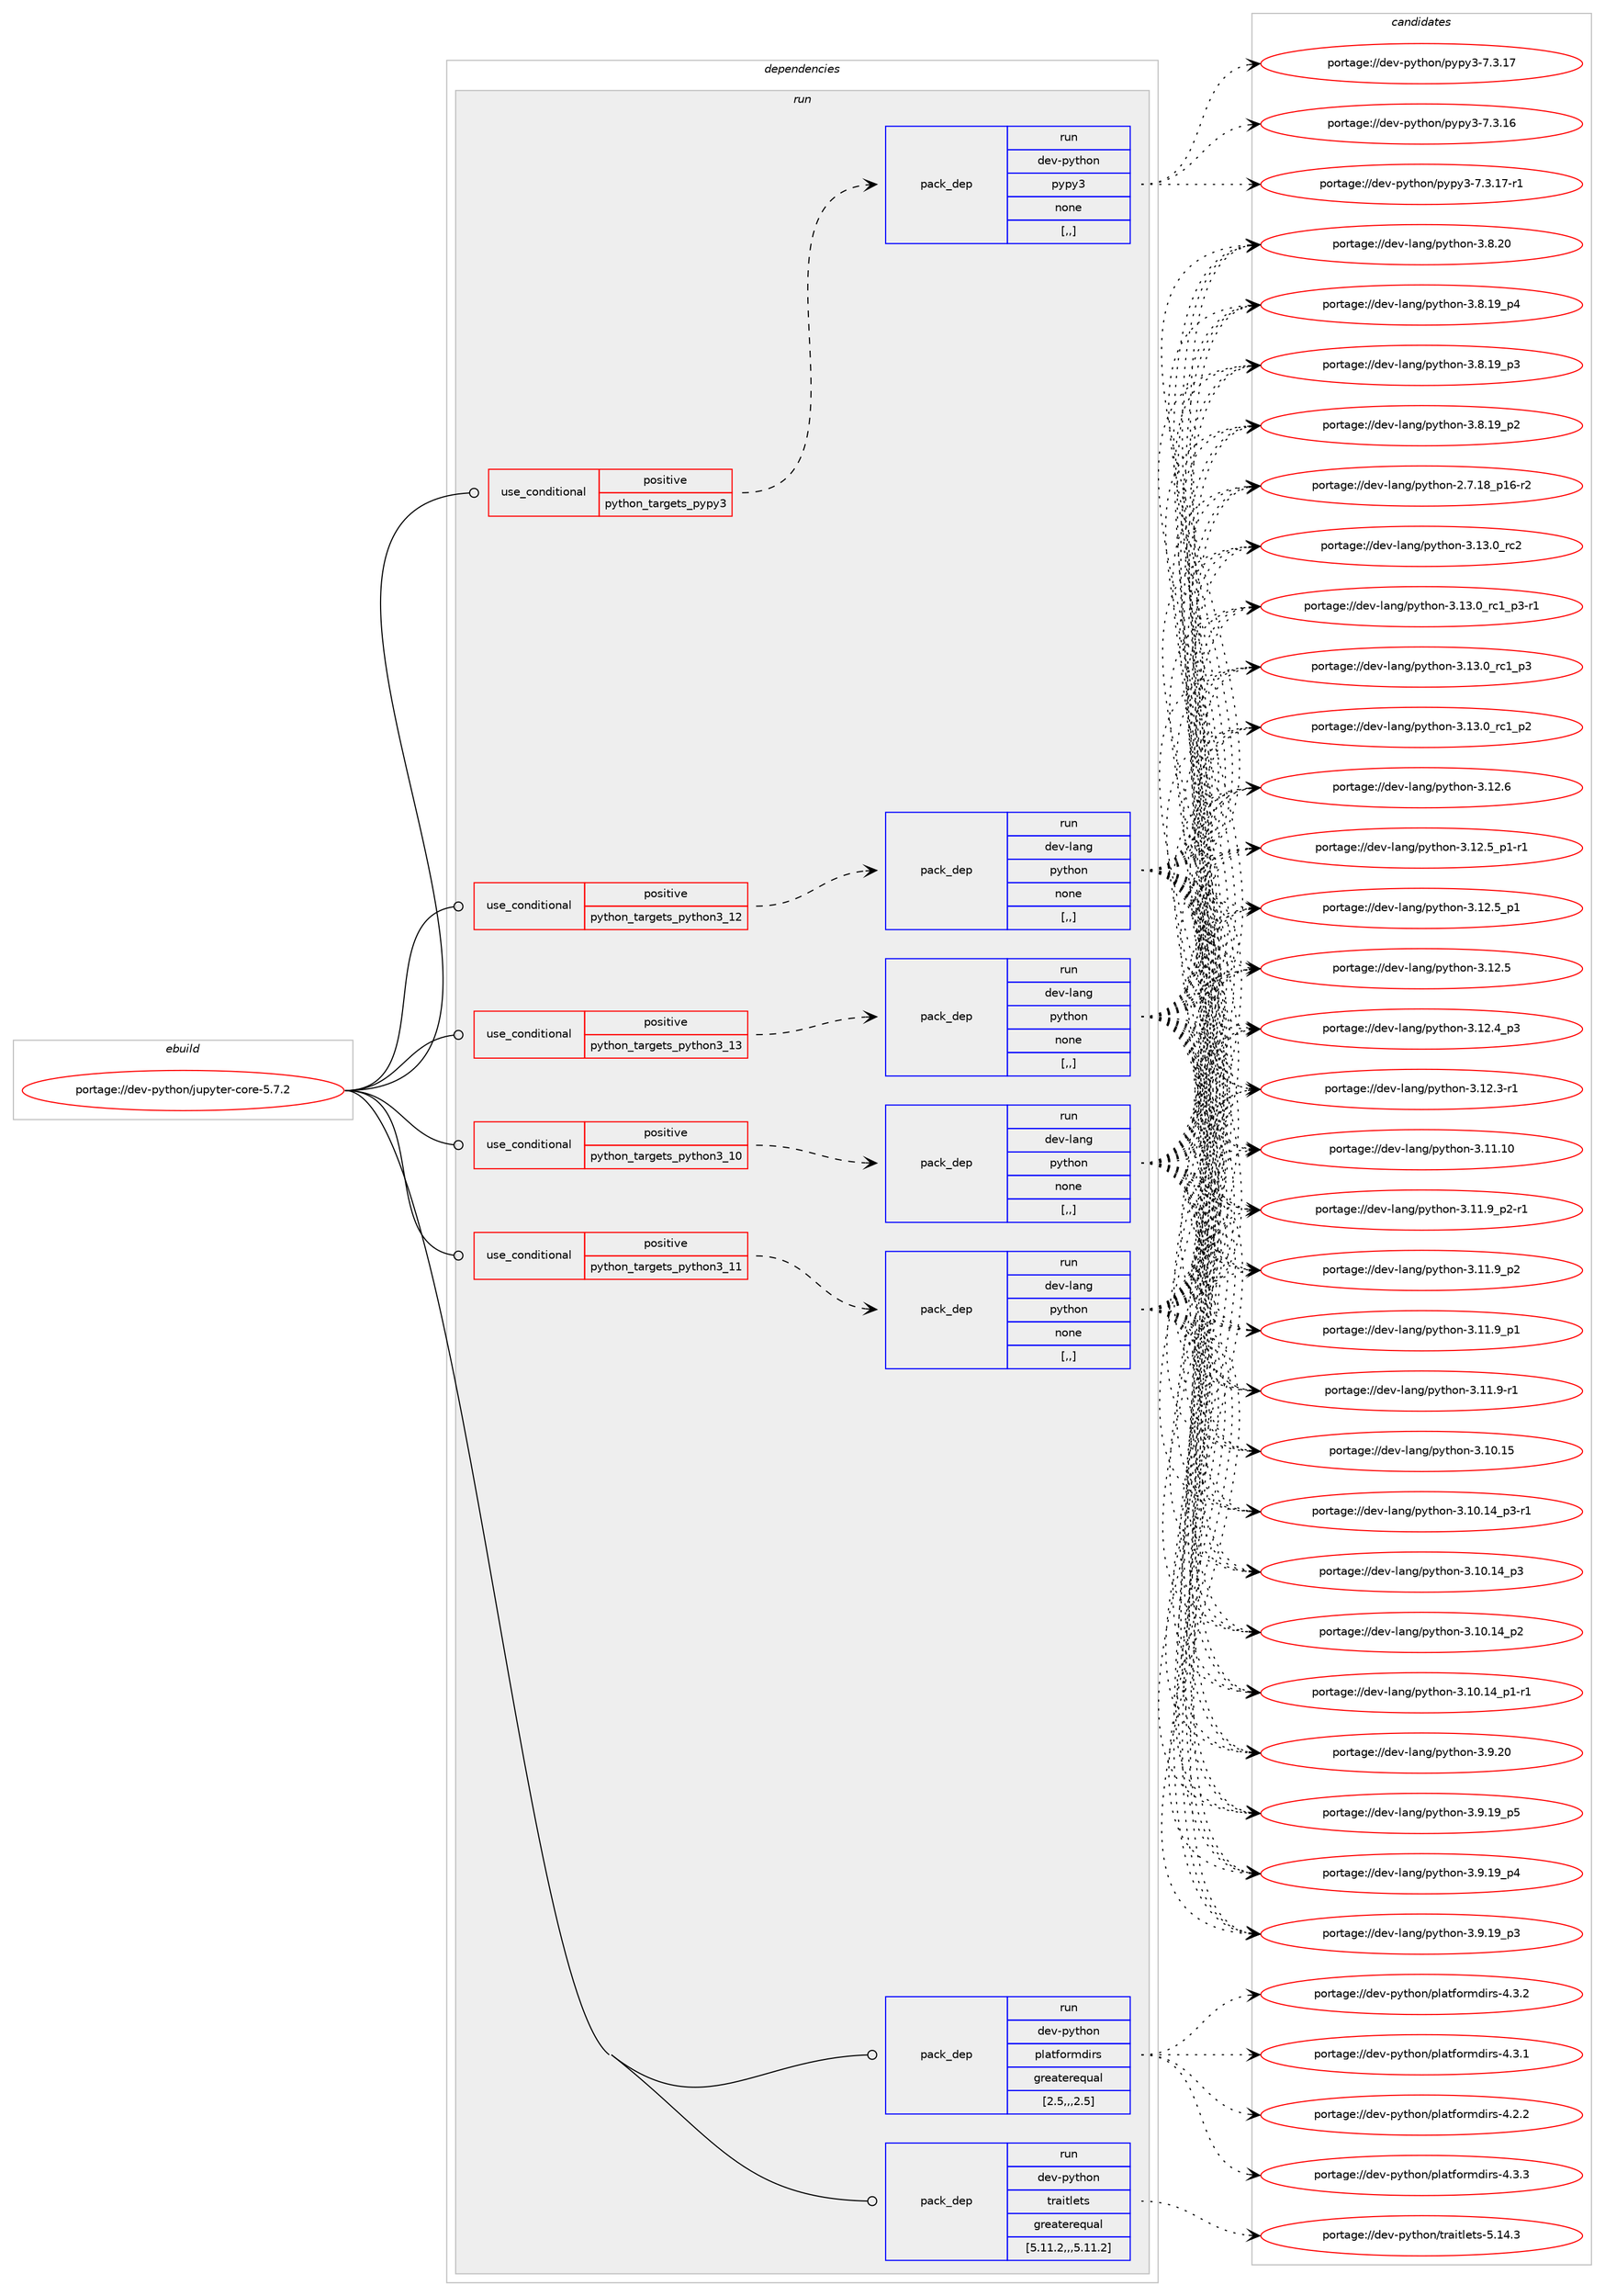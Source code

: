 digraph prolog {

# *************
# Graph options
# *************

newrank=true;
concentrate=true;
compound=true;
graph [rankdir=LR,fontname=Helvetica,fontsize=10,ranksep=1.5];#, ranksep=2.5, nodesep=0.2];
edge  [arrowhead=vee];
node  [fontname=Helvetica,fontsize=10];

# **********
# The ebuild
# **********

subgraph cluster_leftcol {
color=gray;
label=<<i>ebuild</i>>;
id [label="portage://dev-python/jupyter-core-5.7.2", color=red, width=4, href="../dev-python/jupyter-core-5.7.2.svg"];
}

# ****************
# The dependencies
# ****************

subgraph cluster_midcol {
color=gray;
label=<<i>dependencies</i>>;
subgraph cluster_compile {
fillcolor="#eeeeee";
style=filled;
label=<<i>compile</i>>;
}
subgraph cluster_compileandrun {
fillcolor="#eeeeee";
style=filled;
label=<<i>compile and run</i>>;
}
subgraph cluster_run {
fillcolor="#eeeeee";
style=filled;
label=<<i>run</i>>;
subgraph cond164325 {
dependency643639 [label=<<TABLE BORDER="0" CELLBORDER="1" CELLSPACING="0" CELLPADDING="4"><TR><TD ROWSPAN="3" CELLPADDING="10">use_conditional</TD></TR><TR><TD>positive</TD></TR><TR><TD>python_targets_pypy3</TD></TR></TABLE>>, shape=none, color=red];
subgraph pack474495 {
dependency643640 [label=<<TABLE BORDER="0" CELLBORDER="1" CELLSPACING="0" CELLPADDING="4" WIDTH="220"><TR><TD ROWSPAN="6" CELLPADDING="30">pack_dep</TD></TR><TR><TD WIDTH="110">run</TD></TR><TR><TD>dev-python</TD></TR><TR><TD>pypy3</TD></TR><TR><TD>none</TD></TR><TR><TD>[,,]</TD></TR></TABLE>>, shape=none, color=blue];
}
dependency643639:e -> dependency643640:w [weight=20,style="dashed",arrowhead="vee"];
}
id:e -> dependency643639:w [weight=20,style="solid",arrowhead="odot"];
subgraph cond164326 {
dependency643641 [label=<<TABLE BORDER="0" CELLBORDER="1" CELLSPACING="0" CELLPADDING="4"><TR><TD ROWSPAN="3" CELLPADDING="10">use_conditional</TD></TR><TR><TD>positive</TD></TR><TR><TD>python_targets_python3_10</TD></TR></TABLE>>, shape=none, color=red];
subgraph pack474496 {
dependency643642 [label=<<TABLE BORDER="0" CELLBORDER="1" CELLSPACING="0" CELLPADDING="4" WIDTH="220"><TR><TD ROWSPAN="6" CELLPADDING="30">pack_dep</TD></TR><TR><TD WIDTH="110">run</TD></TR><TR><TD>dev-lang</TD></TR><TR><TD>python</TD></TR><TR><TD>none</TD></TR><TR><TD>[,,]</TD></TR></TABLE>>, shape=none, color=blue];
}
dependency643641:e -> dependency643642:w [weight=20,style="dashed",arrowhead="vee"];
}
id:e -> dependency643641:w [weight=20,style="solid",arrowhead="odot"];
subgraph cond164327 {
dependency643643 [label=<<TABLE BORDER="0" CELLBORDER="1" CELLSPACING="0" CELLPADDING="4"><TR><TD ROWSPAN="3" CELLPADDING="10">use_conditional</TD></TR><TR><TD>positive</TD></TR><TR><TD>python_targets_python3_11</TD></TR></TABLE>>, shape=none, color=red];
subgraph pack474497 {
dependency643644 [label=<<TABLE BORDER="0" CELLBORDER="1" CELLSPACING="0" CELLPADDING="4" WIDTH="220"><TR><TD ROWSPAN="6" CELLPADDING="30">pack_dep</TD></TR><TR><TD WIDTH="110">run</TD></TR><TR><TD>dev-lang</TD></TR><TR><TD>python</TD></TR><TR><TD>none</TD></TR><TR><TD>[,,]</TD></TR></TABLE>>, shape=none, color=blue];
}
dependency643643:e -> dependency643644:w [weight=20,style="dashed",arrowhead="vee"];
}
id:e -> dependency643643:w [weight=20,style="solid",arrowhead="odot"];
subgraph cond164328 {
dependency643645 [label=<<TABLE BORDER="0" CELLBORDER="1" CELLSPACING="0" CELLPADDING="4"><TR><TD ROWSPAN="3" CELLPADDING="10">use_conditional</TD></TR><TR><TD>positive</TD></TR><TR><TD>python_targets_python3_12</TD></TR></TABLE>>, shape=none, color=red];
subgraph pack474498 {
dependency643646 [label=<<TABLE BORDER="0" CELLBORDER="1" CELLSPACING="0" CELLPADDING="4" WIDTH="220"><TR><TD ROWSPAN="6" CELLPADDING="30">pack_dep</TD></TR><TR><TD WIDTH="110">run</TD></TR><TR><TD>dev-lang</TD></TR><TR><TD>python</TD></TR><TR><TD>none</TD></TR><TR><TD>[,,]</TD></TR></TABLE>>, shape=none, color=blue];
}
dependency643645:e -> dependency643646:w [weight=20,style="dashed",arrowhead="vee"];
}
id:e -> dependency643645:w [weight=20,style="solid",arrowhead="odot"];
subgraph cond164329 {
dependency643647 [label=<<TABLE BORDER="0" CELLBORDER="1" CELLSPACING="0" CELLPADDING="4"><TR><TD ROWSPAN="3" CELLPADDING="10">use_conditional</TD></TR><TR><TD>positive</TD></TR><TR><TD>python_targets_python3_13</TD></TR></TABLE>>, shape=none, color=red];
subgraph pack474499 {
dependency643648 [label=<<TABLE BORDER="0" CELLBORDER="1" CELLSPACING="0" CELLPADDING="4" WIDTH="220"><TR><TD ROWSPAN="6" CELLPADDING="30">pack_dep</TD></TR><TR><TD WIDTH="110">run</TD></TR><TR><TD>dev-lang</TD></TR><TR><TD>python</TD></TR><TR><TD>none</TD></TR><TR><TD>[,,]</TD></TR></TABLE>>, shape=none, color=blue];
}
dependency643647:e -> dependency643648:w [weight=20,style="dashed",arrowhead="vee"];
}
id:e -> dependency643647:w [weight=20,style="solid",arrowhead="odot"];
subgraph pack474500 {
dependency643649 [label=<<TABLE BORDER="0" CELLBORDER="1" CELLSPACING="0" CELLPADDING="4" WIDTH="220"><TR><TD ROWSPAN="6" CELLPADDING="30">pack_dep</TD></TR><TR><TD WIDTH="110">run</TD></TR><TR><TD>dev-python</TD></TR><TR><TD>platformdirs</TD></TR><TR><TD>greaterequal</TD></TR><TR><TD>[2.5,,,2.5]</TD></TR></TABLE>>, shape=none, color=blue];
}
id:e -> dependency643649:w [weight=20,style="solid",arrowhead="odot"];
subgraph pack474501 {
dependency643650 [label=<<TABLE BORDER="0" CELLBORDER="1" CELLSPACING="0" CELLPADDING="4" WIDTH="220"><TR><TD ROWSPAN="6" CELLPADDING="30">pack_dep</TD></TR><TR><TD WIDTH="110">run</TD></TR><TR><TD>dev-python</TD></TR><TR><TD>traitlets</TD></TR><TR><TD>greaterequal</TD></TR><TR><TD>[5.11.2,,,5.11.2]</TD></TR></TABLE>>, shape=none, color=blue];
}
id:e -> dependency643650:w [weight=20,style="solid",arrowhead="odot"];
}
}

# **************
# The candidates
# **************

subgraph cluster_choices {
rank=same;
color=gray;
label=<<i>candidates</i>>;

subgraph choice474495 {
color=black;
nodesep=1;
choice100101118451121211161041111104711212111212151455546514649554511449 [label="portage://dev-python/pypy3-7.3.17-r1", color=red, width=4,href="../dev-python/pypy3-7.3.17-r1.svg"];
choice10010111845112121116104111110471121211121215145554651464955 [label="portage://dev-python/pypy3-7.3.17", color=red, width=4,href="../dev-python/pypy3-7.3.17.svg"];
choice10010111845112121116104111110471121211121215145554651464954 [label="portage://dev-python/pypy3-7.3.16", color=red, width=4,href="../dev-python/pypy3-7.3.16.svg"];
dependency643640:e -> choice100101118451121211161041111104711212111212151455546514649554511449:w [style=dotted,weight="100"];
dependency643640:e -> choice10010111845112121116104111110471121211121215145554651464955:w [style=dotted,weight="100"];
dependency643640:e -> choice10010111845112121116104111110471121211121215145554651464954:w [style=dotted,weight="100"];
}
subgraph choice474496 {
color=black;
nodesep=1;
choice10010111845108971101034711212111610411111045514649514648951149950 [label="portage://dev-lang/python-3.13.0_rc2", color=red, width=4,href="../dev-lang/python-3.13.0_rc2.svg"];
choice1001011184510897110103471121211161041111104551464951464895114994995112514511449 [label="portage://dev-lang/python-3.13.0_rc1_p3-r1", color=red, width=4,href="../dev-lang/python-3.13.0_rc1_p3-r1.svg"];
choice100101118451089711010347112121116104111110455146495146489511499499511251 [label="portage://dev-lang/python-3.13.0_rc1_p3", color=red, width=4,href="../dev-lang/python-3.13.0_rc1_p3.svg"];
choice100101118451089711010347112121116104111110455146495146489511499499511250 [label="portage://dev-lang/python-3.13.0_rc1_p2", color=red, width=4,href="../dev-lang/python-3.13.0_rc1_p2.svg"];
choice10010111845108971101034711212111610411111045514649504654 [label="portage://dev-lang/python-3.12.6", color=red, width=4,href="../dev-lang/python-3.12.6.svg"];
choice1001011184510897110103471121211161041111104551464950465395112494511449 [label="portage://dev-lang/python-3.12.5_p1-r1", color=red, width=4,href="../dev-lang/python-3.12.5_p1-r1.svg"];
choice100101118451089711010347112121116104111110455146495046539511249 [label="portage://dev-lang/python-3.12.5_p1", color=red, width=4,href="../dev-lang/python-3.12.5_p1.svg"];
choice10010111845108971101034711212111610411111045514649504653 [label="portage://dev-lang/python-3.12.5", color=red, width=4,href="../dev-lang/python-3.12.5.svg"];
choice100101118451089711010347112121116104111110455146495046529511251 [label="portage://dev-lang/python-3.12.4_p3", color=red, width=4,href="../dev-lang/python-3.12.4_p3.svg"];
choice100101118451089711010347112121116104111110455146495046514511449 [label="portage://dev-lang/python-3.12.3-r1", color=red, width=4,href="../dev-lang/python-3.12.3-r1.svg"];
choice1001011184510897110103471121211161041111104551464949464948 [label="portage://dev-lang/python-3.11.10", color=red, width=4,href="../dev-lang/python-3.11.10.svg"];
choice1001011184510897110103471121211161041111104551464949465795112504511449 [label="portage://dev-lang/python-3.11.9_p2-r1", color=red, width=4,href="../dev-lang/python-3.11.9_p2-r1.svg"];
choice100101118451089711010347112121116104111110455146494946579511250 [label="portage://dev-lang/python-3.11.9_p2", color=red, width=4,href="../dev-lang/python-3.11.9_p2.svg"];
choice100101118451089711010347112121116104111110455146494946579511249 [label="portage://dev-lang/python-3.11.9_p1", color=red, width=4,href="../dev-lang/python-3.11.9_p1.svg"];
choice100101118451089711010347112121116104111110455146494946574511449 [label="portage://dev-lang/python-3.11.9-r1", color=red, width=4,href="../dev-lang/python-3.11.9-r1.svg"];
choice1001011184510897110103471121211161041111104551464948464953 [label="portage://dev-lang/python-3.10.15", color=red, width=4,href="../dev-lang/python-3.10.15.svg"];
choice100101118451089711010347112121116104111110455146494846495295112514511449 [label="portage://dev-lang/python-3.10.14_p3-r1", color=red, width=4,href="../dev-lang/python-3.10.14_p3-r1.svg"];
choice10010111845108971101034711212111610411111045514649484649529511251 [label="portage://dev-lang/python-3.10.14_p3", color=red, width=4,href="../dev-lang/python-3.10.14_p3.svg"];
choice10010111845108971101034711212111610411111045514649484649529511250 [label="portage://dev-lang/python-3.10.14_p2", color=red, width=4,href="../dev-lang/python-3.10.14_p2.svg"];
choice100101118451089711010347112121116104111110455146494846495295112494511449 [label="portage://dev-lang/python-3.10.14_p1-r1", color=red, width=4,href="../dev-lang/python-3.10.14_p1-r1.svg"];
choice10010111845108971101034711212111610411111045514657465048 [label="portage://dev-lang/python-3.9.20", color=red, width=4,href="../dev-lang/python-3.9.20.svg"];
choice100101118451089711010347112121116104111110455146574649579511253 [label="portage://dev-lang/python-3.9.19_p5", color=red, width=4,href="../dev-lang/python-3.9.19_p5.svg"];
choice100101118451089711010347112121116104111110455146574649579511252 [label="portage://dev-lang/python-3.9.19_p4", color=red, width=4,href="../dev-lang/python-3.9.19_p4.svg"];
choice100101118451089711010347112121116104111110455146574649579511251 [label="portage://dev-lang/python-3.9.19_p3", color=red, width=4,href="../dev-lang/python-3.9.19_p3.svg"];
choice10010111845108971101034711212111610411111045514656465048 [label="portage://dev-lang/python-3.8.20", color=red, width=4,href="../dev-lang/python-3.8.20.svg"];
choice100101118451089711010347112121116104111110455146564649579511252 [label="portage://dev-lang/python-3.8.19_p4", color=red, width=4,href="../dev-lang/python-3.8.19_p4.svg"];
choice100101118451089711010347112121116104111110455146564649579511251 [label="portage://dev-lang/python-3.8.19_p3", color=red, width=4,href="../dev-lang/python-3.8.19_p3.svg"];
choice100101118451089711010347112121116104111110455146564649579511250 [label="portage://dev-lang/python-3.8.19_p2", color=red, width=4,href="../dev-lang/python-3.8.19_p2.svg"];
choice100101118451089711010347112121116104111110455046554649569511249544511450 [label="portage://dev-lang/python-2.7.18_p16-r2", color=red, width=4,href="../dev-lang/python-2.7.18_p16-r2.svg"];
dependency643642:e -> choice10010111845108971101034711212111610411111045514649514648951149950:w [style=dotted,weight="100"];
dependency643642:e -> choice1001011184510897110103471121211161041111104551464951464895114994995112514511449:w [style=dotted,weight="100"];
dependency643642:e -> choice100101118451089711010347112121116104111110455146495146489511499499511251:w [style=dotted,weight="100"];
dependency643642:e -> choice100101118451089711010347112121116104111110455146495146489511499499511250:w [style=dotted,weight="100"];
dependency643642:e -> choice10010111845108971101034711212111610411111045514649504654:w [style=dotted,weight="100"];
dependency643642:e -> choice1001011184510897110103471121211161041111104551464950465395112494511449:w [style=dotted,weight="100"];
dependency643642:e -> choice100101118451089711010347112121116104111110455146495046539511249:w [style=dotted,weight="100"];
dependency643642:e -> choice10010111845108971101034711212111610411111045514649504653:w [style=dotted,weight="100"];
dependency643642:e -> choice100101118451089711010347112121116104111110455146495046529511251:w [style=dotted,weight="100"];
dependency643642:e -> choice100101118451089711010347112121116104111110455146495046514511449:w [style=dotted,weight="100"];
dependency643642:e -> choice1001011184510897110103471121211161041111104551464949464948:w [style=dotted,weight="100"];
dependency643642:e -> choice1001011184510897110103471121211161041111104551464949465795112504511449:w [style=dotted,weight="100"];
dependency643642:e -> choice100101118451089711010347112121116104111110455146494946579511250:w [style=dotted,weight="100"];
dependency643642:e -> choice100101118451089711010347112121116104111110455146494946579511249:w [style=dotted,weight="100"];
dependency643642:e -> choice100101118451089711010347112121116104111110455146494946574511449:w [style=dotted,weight="100"];
dependency643642:e -> choice1001011184510897110103471121211161041111104551464948464953:w [style=dotted,weight="100"];
dependency643642:e -> choice100101118451089711010347112121116104111110455146494846495295112514511449:w [style=dotted,weight="100"];
dependency643642:e -> choice10010111845108971101034711212111610411111045514649484649529511251:w [style=dotted,weight="100"];
dependency643642:e -> choice10010111845108971101034711212111610411111045514649484649529511250:w [style=dotted,weight="100"];
dependency643642:e -> choice100101118451089711010347112121116104111110455146494846495295112494511449:w [style=dotted,weight="100"];
dependency643642:e -> choice10010111845108971101034711212111610411111045514657465048:w [style=dotted,weight="100"];
dependency643642:e -> choice100101118451089711010347112121116104111110455146574649579511253:w [style=dotted,weight="100"];
dependency643642:e -> choice100101118451089711010347112121116104111110455146574649579511252:w [style=dotted,weight="100"];
dependency643642:e -> choice100101118451089711010347112121116104111110455146574649579511251:w [style=dotted,weight="100"];
dependency643642:e -> choice10010111845108971101034711212111610411111045514656465048:w [style=dotted,weight="100"];
dependency643642:e -> choice100101118451089711010347112121116104111110455146564649579511252:w [style=dotted,weight="100"];
dependency643642:e -> choice100101118451089711010347112121116104111110455146564649579511251:w [style=dotted,weight="100"];
dependency643642:e -> choice100101118451089711010347112121116104111110455146564649579511250:w [style=dotted,weight="100"];
dependency643642:e -> choice100101118451089711010347112121116104111110455046554649569511249544511450:w [style=dotted,weight="100"];
}
subgraph choice474497 {
color=black;
nodesep=1;
choice10010111845108971101034711212111610411111045514649514648951149950 [label="portage://dev-lang/python-3.13.0_rc2", color=red, width=4,href="../dev-lang/python-3.13.0_rc2.svg"];
choice1001011184510897110103471121211161041111104551464951464895114994995112514511449 [label="portage://dev-lang/python-3.13.0_rc1_p3-r1", color=red, width=4,href="../dev-lang/python-3.13.0_rc1_p3-r1.svg"];
choice100101118451089711010347112121116104111110455146495146489511499499511251 [label="portage://dev-lang/python-3.13.0_rc1_p3", color=red, width=4,href="../dev-lang/python-3.13.0_rc1_p3.svg"];
choice100101118451089711010347112121116104111110455146495146489511499499511250 [label="portage://dev-lang/python-3.13.0_rc1_p2", color=red, width=4,href="../dev-lang/python-3.13.0_rc1_p2.svg"];
choice10010111845108971101034711212111610411111045514649504654 [label="portage://dev-lang/python-3.12.6", color=red, width=4,href="../dev-lang/python-3.12.6.svg"];
choice1001011184510897110103471121211161041111104551464950465395112494511449 [label="portage://dev-lang/python-3.12.5_p1-r1", color=red, width=4,href="../dev-lang/python-3.12.5_p1-r1.svg"];
choice100101118451089711010347112121116104111110455146495046539511249 [label="portage://dev-lang/python-3.12.5_p1", color=red, width=4,href="../dev-lang/python-3.12.5_p1.svg"];
choice10010111845108971101034711212111610411111045514649504653 [label="portage://dev-lang/python-3.12.5", color=red, width=4,href="../dev-lang/python-3.12.5.svg"];
choice100101118451089711010347112121116104111110455146495046529511251 [label="portage://dev-lang/python-3.12.4_p3", color=red, width=4,href="../dev-lang/python-3.12.4_p3.svg"];
choice100101118451089711010347112121116104111110455146495046514511449 [label="portage://dev-lang/python-3.12.3-r1", color=red, width=4,href="../dev-lang/python-3.12.3-r1.svg"];
choice1001011184510897110103471121211161041111104551464949464948 [label="portage://dev-lang/python-3.11.10", color=red, width=4,href="../dev-lang/python-3.11.10.svg"];
choice1001011184510897110103471121211161041111104551464949465795112504511449 [label="portage://dev-lang/python-3.11.9_p2-r1", color=red, width=4,href="../dev-lang/python-3.11.9_p2-r1.svg"];
choice100101118451089711010347112121116104111110455146494946579511250 [label="portage://dev-lang/python-3.11.9_p2", color=red, width=4,href="../dev-lang/python-3.11.9_p2.svg"];
choice100101118451089711010347112121116104111110455146494946579511249 [label="portage://dev-lang/python-3.11.9_p1", color=red, width=4,href="../dev-lang/python-3.11.9_p1.svg"];
choice100101118451089711010347112121116104111110455146494946574511449 [label="portage://dev-lang/python-3.11.9-r1", color=red, width=4,href="../dev-lang/python-3.11.9-r1.svg"];
choice1001011184510897110103471121211161041111104551464948464953 [label="portage://dev-lang/python-3.10.15", color=red, width=4,href="../dev-lang/python-3.10.15.svg"];
choice100101118451089711010347112121116104111110455146494846495295112514511449 [label="portage://dev-lang/python-3.10.14_p3-r1", color=red, width=4,href="../dev-lang/python-3.10.14_p3-r1.svg"];
choice10010111845108971101034711212111610411111045514649484649529511251 [label="portage://dev-lang/python-3.10.14_p3", color=red, width=4,href="../dev-lang/python-3.10.14_p3.svg"];
choice10010111845108971101034711212111610411111045514649484649529511250 [label="portage://dev-lang/python-3.10.14_p2", color=red, width=4,href="../dev-lang/python-3.10.14_p2.svg"];
choice100101118451089711010347112121116104111110455146494846495295112494511449 [label="portage://dev-lang/python-3.10.14_p1-r1", color=red, width=4,href="../dev-lang/python-3.10.14_p1-r1.svg"];
choice10010111845108971101034711212111610411111045514657465048 [label="portage://dev-lang/python-3.9.20", color=red, width=4,href="../dev-lang/python-3.9.20.svg"];
choice100101118451089711010347112121116104111110455146574649579511253 [label="portage://dev-lang/python-3.9.19_p5", color=red, width=4,href="../dev-lang/python-3.9.19_p5.svg"];
choice100101118451089711010347112121116104111110455146574649579511252 [label="portage://dev-lang/python-3.9.19_p4", color=red, width=4,href="../dev-lang/python-3.9.19_p4.svg"];
choice100101118451089711010347112121116104111110455146574649579511251 [label="portage://dev-lang/python-3.9.19_p3", color=red, width=4,href="../dev-lang/python-3.9.19_p3.svg"];
choice10010111845108971101034711212111610411111045514656465048 [label="portage://dev-lang/python-3.8.20", color=red, width=4,href="../dev-lang/python-3.8.20.svg"];
choice100101118451089711010347112121116104111110455146564649579511252 [label="portage://dev-lang/python-3.8.19_p4", color=red, width=4,href="../dev-lang/python-3.8.19_p4.svg"];
choice100101118451089711010347112121116104111110455146564649579511251 [label="portage://dev-lang/python-3.8.19_p3", color=red, width=4,href="../dev-lang/python-3.8.19_p3.svg"];
choice100101118451089711010347112121116104111110455146564649579511250 [label="portage://dev-lang/python-3.8.19_p2", color=red, width=4,href="../dev-lang/python-3.8.19_p2.svg"];
choice100101118451089711010347112121116104111110455046554649569511249544511450 [label="portage://dev-lang/python-2.7.18_p16-r2", color=red, width=4,href="../dev-lang/python-2.7.18_p16-r2.svg"];
dependency643644:e -> choice10010111845108971101034711212111610411111045514649514648951149950:w [style=dotted,weight="100"];
dependency643644:e -> choice1001011184510897110103471121211161041111104551464951464895114994995112514511449:w [style=dotted,weight="100"];
dependency643644:e -> choice100101118451089711010347112121116104111110455146495146489511499499511251:w [style=dotted,weight="100"];
dependency643644:e -> choice100101118451089711010347112121116104111110455146495146489511499499511250:w [style=dotted,weight="100"];
dependency643644:e -> choice10010111845108971101034711212111610411111045514649504654:w [style=dotted,weight="100"];
dependency643644:e -> choice1001011184510897110103471121211161041111104551464950465395112494511449:w [style=dotted,weight="100"];
dependency643644:e -> choice100101118451089711010347112121116104111110455146495046539511249:w [style=dotted,weight="100"];
dependency643644:e -> choice10010111845108971101034711212111610411111045514649504653:w [style=dotted,weight="100"];
dependency643644:e -> choice100101118451089711010347112121116104111110455146495046529511251:w [style=dotted,weight="100"];
dependency643644:e -> choice100101118451089711010347112121116104111110455146495046514511449:w [style=dotted,weight="100"];
dependency643644:e -> choice1001011184510897110103471121211161041111104551464949464948:w [style=dotted,weight="100"];
dependency643644:e -> choice1001011184510897110103471121211161041111104551464949465795112504511449:w [style=dotted,weight="100"];
dependency643644:e -> choice100101118451089711010347112121116104111110455146494946579511250:w [style=dotted,weight="100"];
dependency643644:e -> choice100101118451089711010347112121116104111110455146494946579511249:w [style=dotted,weight="100"];
dependency643644:e -> choice100101118451089711010347112121116104111110455146494946574511449:w [style=dotted,weight="100"];
dependency643644:e -> choice1001011184510897110103471121211161041111104551464948464953:w [style=dotted,weight="100"];
dependency643644:e -> choice100101118451089711010347112121116104111110455146494846495295112514511449:w [style=dotted,weight="100"];
dependency643644:e -> choice10010111845108971101034711212111610411111045514649484649529511251:w [style=dotted,weight="100"];
dependency643644:e -> choice10010111845108971101034711212111610411111045514649484649529511250:w [style=dotted,weight="100"];
dependency643644:e -> choice100101118451089711010347112121116104111110455146494846495295112494511449:w [style=dotted,weight="100"];
dependency643644:e -> choice10010111845108971101034711212111610411111045514657465048:w [style=dotted,weight="100"];
dependency643644:e -> choice100101118451089711010347112121116104111110455146574649579511253:w [style=dotted,weight="100"];
dependency643644:e -> choice100101118451089711010347112121116104111110455146574649579511252:w [style=dotted,weight="100"];
dependency643644:e -> choice100101118451089711010347112121116104111110455146574649579511251:w [style=dotted,weight="100"];
dependency643644:e -> choice10010111845108971101034711212111610411111045514656465048:w [style=dotted,weight="100"];
dependency643644:e -> choice100101118451089711010347112121116104111110455146564649579511252:w [style=dotted,weight="100"];
dependency643644:e -> choice100101118451089711010347112121116104111110455146564649579511251:w [style=dotted,weight="100"];
dependency643644:e -> choice100101118451089711010347112121116104111110455146564649579511250:w [style=dotted,weight="100"];
dependency643644:e -> choice100101118451089711010347112121116104111110455046554649569511249544511450:w [style=dotted,weight="100"];
}
subgraph choice474498 {
color=black;
nodesep=1;
choice10010111845108971101034711212111610411111045514649514648951149950 [label="portage://dev-lang/python-3.13.0_rc2", color=red, width=4,href="../dev-lang/python-3.13.0_rc2.svg"];
choice1001011184510897110103471121211161041111104551464951464895114994995112514511449 [label="portage://dev-lang/python-3.13.0_rc1_p3-r1", color=red, width=4,href="../dev-lang/python-3.13.0_rc1_p3-r1.svg"];
choice100101118451089711010347112121116104111110455146495146489511499499511251 [label="portage://dev-lang/python-3.13.0_rc1_p3", color=red, width=4,href="../dev-lang/python-3.13.0_rc1_p3.svg"];
choice100101118451089711010347112121116104111110455146495146489511499499511250 [label="portage://dev-lang/python-3.13.0_rc1_p2", color=red, width=4,href="../dev-lang/python-3.13.0_rc1_p2.svg"];
choice10010111845108971101034711212111610411111045514649504654 [label="portage://dev-lang/python-3.12.6", color=red, width=4,href="../dev-lang/python-3.12.6.svg"];
choice1001011184510897110103471121211161041111104551464950465395112494511449 [label="portage://dev-lang/python-3.12.5_p1-r1", color=red, width=4,href="../dev-lang/python-3.12.5_p1-r1.svg"];
choice100101118451089711010347112121116104111110455146495046539511249 [label="portage://dev-lang/python-3.12.5_p1", color=red, width=4,href="../dev-lang/python-3.12.5_p1.svg"];
choice10010111845108971101034711212111610411111045514649504653 [label="portage://dev-lang/python-3.12.5", color=red, width=4,href="../dev-lang/python-3.12.5.svg"];
choice100101118451089711010347112121116104111110455146495046529511251 [label="portage://dev-lang/python-3.12.4_p3", color=red, width=4,href="../dev-lang/python-3.12.4_p3.svg"];
choice100101118451089711010347112121116104111110455146495046514511449 [label="portage://dev-lang/python-3.12.3-r1", color=red, width=4,href="../dev-lang/python-3.12.3-r1.svg"];
choice1001011184510897110103471121211161041111104551464949464948 [label="portage://dev-lang/python-3.11.10", color=red, width=4,href="../dev-lang/python-3.11.10.svg"];
choice1001011184510897110103471121211161041111104551464949465795112504511449 [label="portage://dev-lang/python-3.11.9_p2-r1", color=red, width=4,href="../dev-lang/python-3.11.9_p2-r1.svg"];
choice100101118451089711010347112121116104111110455146494946579511250 [label="portage://dev-lang/python-3.11.9_p2", color=red, width=4,href="../dev-lang/python-3.11.9_p2.svg"];
choice100101118451089711010347112121116104111110455146494946579511249 [label="portage://dev-lang/python-3.11.9_p1", color=red, width=4,href="../dev-lang/python-3.11.9_p1.svg"];
choice100101118451089711010347112121116104111110455146494946574511449 [label="portage://dev-lang/python-3.11.9-r1", color=red, width=4,href="../dev-lang/python-3.11.9-r1.svg"];
choice1001011184510897110103471121211161041111104551464948464953 [label="portage://dev-lang/python-3.10.15", color=red, width=4,href="../dev-lang/python-3.10.15.svg"];
choice100101118451089711010347112121116104111110455146494846495295112514511449 [label="portage://dev-lang/python-3.10.14_p3-r1", color=red, width=4,href="../dev-lang/python-3.10.14_p3-r1.svg"];
choice10010111845108971101034711212111610411111045514649484649529511251 [label="portage://dev-lang/python-3.10.14_p3", color=red, width=4,href="../dev-lang/python-3.10.14_p3.svg"];
choice10010111845108971101034711212111610411111045514649484649529511250 [label="portage://dev-lang/python-3.10.14_p2", color=red, width=4,href="../dev-lang/python-3.10.14_p2.svg"];
choice100101118451089711010347112121116104111110455146494846495295112494511449 [label="portage://dev-lang/python-3.10.14_p1-r1", color=red, width=4,href="../dev-lang/python-3.10.14_p1-r1.svg"];
choice10010111845108971101034711212111610411111045514657465048 [label="portage://dev-lang/python-3.9.20", color=red, width=4,href="../dev-lang/python-3.9.20.svg"];
choice100101118451089711010347112121116104111110455146574649579511253 [label="portage://dev-lang/python-3.9.19_p5", color=red, width=4,href="../dev-lang/python-3.9.19_p5.svg"];
choice100101118451089711010347112121116104111110455146574649579511252 [label="portage://dev-lang/python-3.9.19_p4", color=red, width=4,href="../dev-lang/python-3.9.19_p4.svg"];
choice100101118451089711010347112121116104111110455146574649579511251 [label="portage://dev-lang/python-3.9.19_p3", color=red, width=4,href="../dev-lang/python-3.9.19_p3.svg"];
choice10010111845108971101034711212111610411111045514656465048 [label="portage://dev-lang/python-3.8.20", color=red, width=4,href="../dev-lang/python-3.8.20.svg"];
choice100101118451089711010347112121116104111110455146564649579511252 [label="portage://dev-lang/python-3.8.19_p4", color=red, width=4,href="../dev-lang/python-3.8.19_p4.svg"];
choice100101118451089711010347112121116104111110455146564649579511251 [label="portage://dev-lang/python-3.8.19_p3", color=red, width=4,href="../dev-lang/python-3.8.19_p3.svg"];
choice100101118451089711010347112121116104111110455146564649579511250 [label="portage://dev-lang/python-3.8.19_p2", color=red, width=4,href="../dev-lang/python-3.8.19_p2.svg"];
choice100101118451089711010347112121116104111110455046554649569511249544511450 [label="portage://dev-lang/python-2.7.18_p16-r2", color=red, width=4,href="../dev-lang/python-2.7.18_p16-r2.svg"];
dependency643646:e -> choice10010111845108971101034711212111610411111045514649514648951149950:w [style=dotted,weight="100"];
dependency643646:e -> choice1001011184510897110103471121211161041111104551464951464895114994995112514511449:w [style=dotted,weight="100"];
dependency643646:e -> choice100101118451089711010347112121116104111110455146495146489511499499511251:w [style=dotted,weight="100"];
dependency643646:e -> choice100101118451089711010347112121116104111110455146495146489511499499511250:w [style=dotted,weight="100"];
dependency643646:e -> choice10010111845108971101034711212111610411111045514649504654:w [style=dotted,weight="100"];
dependency643646:e -> choice1001011184510897110103471121211161041111104551464950465395112494511449:w [style=dotted,weight="100"];
dependency643646:e -> choice100101118451089711010347112121116104111110455146495046539511249:w [style=dotted,weight="100"];
dependency643646:e -> choice10010111845108971101034711212111610411111045514649504653:w [style=dotted,weight="100"];
dependency643646:e -> choice100101118451089711010347112121116104111110455146495046529511251:w [style=dotted,weight="100"];
dependency643646:e -> choice100101118451089711010347112121116104111110455146495046514511449:w [style=dotted,weight="100"];
dependency643646:e -> choice1001011184510897110103471121211161041111104551464949464948:w [style=dotted,weight="100"];
dependency643646:e -> choice1001011184510897110103471121211161041111104551464949465795112504511449:w [style=dotted,weight="100"];
dependency643646:e -> choice100101118451089711010347112121116104111110455146494946579511250:w [style=dotted,weight="100"];
dependency643646:e -> choice100101118451089711010347112121116104111110455146494946579511249:w [style=dotted,weight="100"];
dependency643646:e -> choice100101118451089711010347112121116104111110455146494946574511449:w [style=dotted,weight="100"];
dependency643646:e -> choice1001011184510897110103471121211161041111104551464948464953:w [style=dotted,weight="100"];
dependency643646:e -> choice100101118451089711010347112121116104111110455146494846495295112514511449:w [style=dotted,weight="100"];
dependency643646:e -> choice10010111845108971101034711212111610411111045514649484649529511251:w [style=dotted,weight="100"];
dependency643646:e -> choice10010111845108971101034711212111610411111045514649484649529511250:w [style=dotted,weight="100"];
dependency643646:e -> choice100101118451089711010347112121116104111110455146494846495295112494511449:w [style=dotted,weight="100"];
dependency643646:e -> choice10010111845108971101034711212111610411111045514657465048:w [style=dotted,weight="100"];
dependency643646:e -> choice100101118451089711010347112121116104111110455146574649579511253:w [style=dotted,weight="100"];
dependency643646:e -> choice100101118451089711010347112121116104111110455146574649579511252:w [style=dotted,weight="100"];
dependency643646:e -> choice100101118451089711010347112121116104111110455146574649579511251:w [style=dotted,weight="100"];
dependency643646:e -> choice10010111845108971101034711212111610411111045514656465048:w [style=dotted,weight="100"];
dependency643646:e -> choice100101118451089711010347112121116104111110455146564649579511252:w [style=dotted,weight="100"];
dependency643646:e -> choice100101118451089711010347112121116104111110455146564649579511251:w [style=dotted,weight="100"];
dependency643646:e -> choice100101118451089711010347112121116104111110455146564649579511250:w [style=dotted,weight="100"];
dependency643646:e -> choice100101118451089711010347112121116104111110455046554649569511249544511450:w [style=dotted,weight="100"];
}
subgraph choice474499 {
color=black;
nodesep=1;
choice10010111845108971101034711212111610411111045514649514648951149950 [label="portage://dev-lang/python-3.13.0_rc2", color=red, width=4,href="../dev-lang/python-3.13.0_rc2.svg"];
choice1001011184510897110103471121211161041111104551464951464895114994995112514511449 [label="portage://dev-lang/python-3.13.0_rc1_p3-r1", color=red, width=4,href="../dev-lang/python-3.13.0_rc1_p3-r1.svg"];
choice100101118451089711010347112121116104111110455146495146489511499499511251 [label="portage://dev-lang/python-3.13.0_rc1_p3", color=red, width=4,href="../dev-lang/python-3.13.0_rc1_p3.svg"];
choice100101118451089711010347112121116104111110455146495146489511499499511250 [label="portage://dev-lang/python-3.13.0_rc1_p2", color=red, width=4,href="../dev-lang/python-3.13.0_rc1_p2.svg"];
choice10010111845108971101034711212111610411111045514649504654 [label="portage://dev-lang/python-3.12.6", color=red, width=4,href="../dev-lang/python-3.12.6.svg"];
choice1001011184510897110103471121211161041111104551464950465395112494511449 [label="portage://dev-lang/python-3.12.5_p1-r1", color=red, width=4,href="../dev-lang/python-3.12.5_p1-r1.svg"];
choice100101118451089711010347112121116104111110455146495046539511249 [label="portage://dev-lang/python-3.12.5_p1", color=red, width=4,href="../dev-lang/python-3.12.5_p1.svg"];
choice10010111845108971101034711212111610411111045514649504653 [label="portage://dev-lang/python-3.12.5", color=red, width=4,href="../dev-lang/python-3.12.5.svg"];
choice100101118451089711010347112121116104111110455146495046529511251 [label="portage://dev-lang/python-3.12.4_p3", color=red, width=4,href="../dev-lang/python-3.12.4_p3.svg"];
choice100101118451089711010347112121116104111110455146495046514511449 [label="portage://dev-lang/python-3.12.3-r1", color=red, width=4,href="../dev-lang/python-3.12.3-r1.svg"];
choice1001011184510897110103471121211161041111104551464949464948 [label="portage://dev-lang/python-3.11.10", color=red, width=4,href="../dev-lang/python-3.11.10.svg"];
choice1001011184510897110103471121211161041111104551464949465795112504511449 [label="portage://dev-lang/python-3.11.9_p2-r1", color=red, width=4,href="../dev-lang/python-3.11.9_p2-r1.svg"];
choice100101118451089711010347112121116104111110455146494946579511250 [label="portage://dev-lang/python-3.11.9_p2", color=red, width=4,href="../dev-lang/python-3.11.9_p2.svg"];
choice100101118451089711010347112121116104111110455146494946579511249 [label="portage://dev-lang/python-3.11.9_p1", color=red, width=4,href="../dev-lang/python-3.11.9_p1.svg"];
choice100101118451089711010347112121116104111110455146494946574511449 [label="portage://dev-lang/python-3.11.9-r1", color=red, width=4,href="../dev-lang/python-3.11.9-r1.svg"];
choice1001011184510897110103471121211161041111104551464948464953 [label="portage://dev-lang/python-3.10.15", color=red, width=4,href="../dev-lang/python-3.10.15.svg"];
choice100101118451089711010347112121116104111110455146494846495295112514511449 [label="portage://dev-lang/python-3.10.14_p3-r1", color=red, width=4,href="../dev-lang/python-3.10.14_p3-r1.svg"];
choice10010111845108971101034711212111610411111045514649484649529511251 [label="portage://dev-lang/python-3.10.14_p3", color=red, width=4,href="../dev-lang/python-3.10.14_p3.svg"];
choice10010111845108971101034711212111610411111045514649484649529511250 [label="portage://dev-lang/python-3.10.14_p2", color=red, width=4,href="../dev-lang/python-3.10.14_p2.svg"];
choice100101118451089711010347112121116104111110455146494846495295112494511449 [label="portage://dev-lang/python-3.10.14_p1-r1", color=red, width=4,href="../dev-lang/python-3.10.14_p1-r1.svg"];
choice10010111845108971101034711212111610411111045514657465048 [label="portage://dev-lang/python-3.9.20", color=red, width=4,href="../dev-lang/python-3.9.20.svg"];
choice100101118451089711010347112121116104111110455146574649579511253 [label="portage://dev-lang/python-3.9.19_p5", color=red, width=4,href="../dev-lang/python-3.9.19_p5.svg"];
choice100101118451089711010347112121116104111110455146574649579511252 [label="portage://dev-lang/python-3.9.19_p4", color=red, width=4,href="../dev-lang/python-3.9.19_p4.svg"];
choice100101118451089711010347112121116104111110455146574649579511251 [label="portage://dev-lang/python-3.9.19_p3", color=red, width=4,href="../dev-lang/python-3.9.19_p3.svg"];
choice10010111845108971101034711212111610411111045514656465048 [label="portage://dev-lang/python-3.8.20", color=red, width=4,href="../dev-lang/python-3.8.20.svg"];
choice100101118451089711010347112121116104111110455146564649579511252 [label="portage://dev-lang/python-3.8.19_p4", color=red, width=4,href="../dev-lang/python-3.8.19_p4.svg"];
choice100101118451089711010347112121116104111110455146564649579511251 [label="portage://dev-lang/python-3.8.19_p3", color=red, width=4,href="../dev-lang/python-3.8.19_p3.svg"];
choice100101118451089711010347112121116104111110455146564649579511250 [label="portage://dev-lang/python-3.8.19_p2", color=red, width=4,href="../dev-lang/python-3.8.19_p2.svg"];
choice100101118451089711010347112121116104111110455046554649569511249544511450 [label="portage://dev-lang/python-2.7.18_p16-r2", color=red, width=4,href="../dev-lang/python-2.7.18_p16-r2.svg"];
dependency643648:e -> choice10010111845108971101034711212111610411111045514649514648951149950:w [style=dotted,weight="100"];
dependency643648:e -> choice1001011184510897110103471121211161041111104551464951464895114994995112514511449:w [style=dotted,weight="100"];
dependency643648:e -> choice100101118451089711010347112121116104111110455146495146489511499499511251:w [style=dotted,weight="100"];
dependency643648:e -> choice100101118451089711010347112121116104111110455146495146489511499499511250:w [style=dotted,weight="100"];
dependency643648:e -> choice10010111845108971101034711212111610411111045514649504654:w [style=dotted,weight="100"];
dependency643648:e -> choice1001011184510897110103471121211161041111104551464950465395112494511449:w [style=dotted,weight="100"];
dependency643648:e -> choice100101118451089711010347112121116104111110455146495046539511249:w [style=dotted,weight="100"];
dependency643648:e -> choice10010111845108971101034711212111610411111045514649504653:w [style=dotted,weight="100"];
dependency643648:e -> choice100101118451089711010347112121116104111110455146495046529511251:w [style=dotted,weight="100"];
dependency643648:e -> choice100101118451089711010347112121116104111110455146495046514511449:w [style=dotted,weight="100"];
dependency643648:e -> choice1001011184510897110103471121211161041111104551464949464948:w [style=dotted,weight="100"];
dependency643648:e -> choice1001011184510897110103471121211161041111104551464949465795112504511449:w [style=dotted,weight="100"];
dependency643648:e -> choice100101118451089711010347112121116104111110455146494946579511250:w [style=dotted,weight="100"];
dependency643648:e -> choice100101118451089711010347112121116104111110455146494946579511249:w [style=dotted,weight="100"];
dependency643648:e -> choice100101118451089711010347112121116104111110455146494946574511449:w [style=dotted,weight="100"];
dependency643648:e -> choice1001011184510897110103471121211161041111104551464948464953:w [style=dotted,weight="100"];
dependency643648:e -> choice100101118451089711010347112121116104111110455146494846495295112514511449:w [style=dotted,weight="100"];
dependency643648:e -> choice10010111845108971101034711212111610411111045514649484649529511251:w [style=dotted,weight="100"];
dependency643648:e -> choice10010111845108971101034711212111610411111045514649484649529511250:w [style=dotted,weight="100"];
dependency643648:e -> choice100101118451089711010347112121116104111110455146494846495295112494511449:w [style=dotted,weight="100"];
dependency643648:e -> choice10010111845108971101034711212111610411111045514657465048:w [style=dotted,weight="100"];
dependency643648:e -> choice100101118451089711010347112121116104111110455146574649579511253:w [style=dotted,weight="100"];
dependency643648:e -> choice100101118451089711010347112121116104111110455146574649579511252:w [style=dotted,weight="100"];
dependency643648:e -> choice100101118451089711010347112121116104111110455146574649579511251:w [style=dotted,weight="100"];
dependency643648:e -> choice10010111845108971101034711212111610411111045514656465048:w [style=dotted,weight="100"];
dependency643648:e -> choice100101118451089711010347112121116104111110455146564649579511252:w [style=dotted,weight="100"];
dependency643648:e -> choice100101118451089711010347112121116104111110455146564649579511251:w [style=dotted,weight="100"];
dependency643648:e -> choice100101118451089711010347112121116104111110455146564649579511250:w [style=dotted,weight="100"];
dependency643648:e -> choice100101118451089711010347112121116104111110455046554649569511249544511450:w [style=dotted,weight="100"];
}
subgraph choice474500 {
color=black;
nodesep=1;
choice100101118451121211161041111104711210897116102111114109100105114115455246514651 [label="portage://dev-python/platformdirs-4.3.3", color=red, width=4,href="../dev-python/platformdirs-4.3.3.svg"];
choice100101118451121211161041111104711210897116102111114109100105114115455246514650 [label="portage://dev-python/platformdirs-4.3.2", color=red, width=4,href="../dev-python/platformdirs-4.3.2.svg"];
choice100101118451121211161041111104711210897116102111114109100105114115455246514649 [label="portage://dev-python/platformdirs-4.3.1", color=red, width=4,href="../dev-python/platformdirs-4.3.1.svg"];
choice100101118451121211161041111104711210897116102111114109100105114115455246504650 [label="portage://dev-python/platformdirs-4.2.2", color=red, width=4,href="../dev-python/platformdirs-4.2.2.svg"];
dependency643649:e -> choice100101118451121211161041111104711210897116102111114109100105114115455246514651:w [style=dotted,weight="100"];
dependency643649:e -> choice100101118451121211161041111104711210897116102111114109100105114115455246514650:w [style=dotted,weight="100"];
dependency643649:e -> choice100101118451121211161041111104711210897116102111114109100105114115455246514649:w [style=dotted,weight="100"];
dependency643649:e -> choice100101118451121211161041111104711210897116102111114109100105114115455246504650:w [style=dotted,weight="100"];
}
subgraph choice474501 {
color=black;
nodesep=1;
choice10010111845112121116104111110471161149710511610810111611545534649524651 [label="portage://dev-python/traitlets-5.14.3", color=red, width=4,href="../dev-python/traitlets-5.14.3.svg"];
dependency643650:e -> choice10010111845112121116104111110471161149710511610810111611545534649524651:w [style=dotted,weight="100"];
}
}

}
